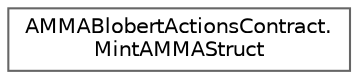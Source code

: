 digraph "Graphical Class Hierarchy"
{
 // LATEX_PDF_SIZE
  bgcolor="transparent";
  edge [fontname=Helvetica,fontsize=10,labelfontname=Helvetica,labelfontsize=10];
  node [fontname=Helvetica,fontsize=10,shape=box,height=0.2,width=0.4];
  rankdir="LR";
  Node0 [id="Node000000",label="AMMABlobertActionsContract.\lMintAMMAStruct",height=0.2,width=0.4,color="grey40", fillcolor="white", style="filled",URL="$struct_a_m_m_a_blobert_actions_contract_1_1_mint_a_m_m_a_struct.html",tooltip=" "];
}
